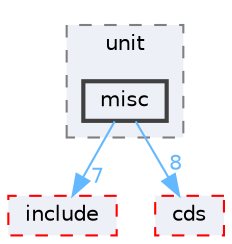 digraph "external/libcds/test/unit/misc"
{
 // LATEX_PDF_SIZE
  bgcolor="transparent";
  edge [fontname=Helvetica,fontsize=10,labelfontname=Helvetica,labelfontsize=10];
  node [fontname=Helvetica,fontsize=10,shape=box,height=0.2,width=0.4];
  compound=true
  subgraph clusterdir_5af95ab9c8988ee69eb5a91a91a55ab9 {
    graph [ bgcolor="#edf0f7", pencolor="grey50", label="unit", fontname=Helvetica,fontsize=10 style="filled,dashed", URL="dir_5af95ab9c8988ee69eb5a91a91a55ab9.html",tooltip=""]
  dir_2e636a41da18ac0ffab4bcb2f187b21c [label="misc", fillcolor="#edf0f7", color="grey25", style="filled,bold", URL="dir_2e636a41da18ac0ffab4bcb2f187b21c.html",tooltip=""];
  }
  dir_e8e86015120c09f6a7f42026ab4ce0a2 [label="include", fillcolor="#edf0f7", color="red", style="filled,dashed", URL="dir_e8e86015120c09f6a7f42026ab4ce0a2.html",tooltip=""];
  dir_fcf032bbf40cb4a20f944ac15896063c [label="cds", fillcolor="#edf0f7", color="red", style="filled,dashed", URL="dir_fcf032bbf40cb4a20f944ac15896063c.html",tooltip=""];
  dir_2e636a41da18ac0ffab4bcb2f187b21c->dir_e8e86015120c09f6a7f42026ab4ce0a2 [headlabel="7", labeldistance=1.5 headhref="dir_000489_000382.html" href="dir_000489_000382.html" color="steelblue1" fontcolor="steelblue1"];
  dir_2e636a41da18ac0ffab4bcb2f187b21c->dir_fcf032bbf40cb4a20f944ac15896063c [headlabel="8", labeldistance=1.5 headhref="dir_000489_000111.html" href="dir_000489_000111.html" color="steelblue1" fontcolor="steelblue1"];
}
